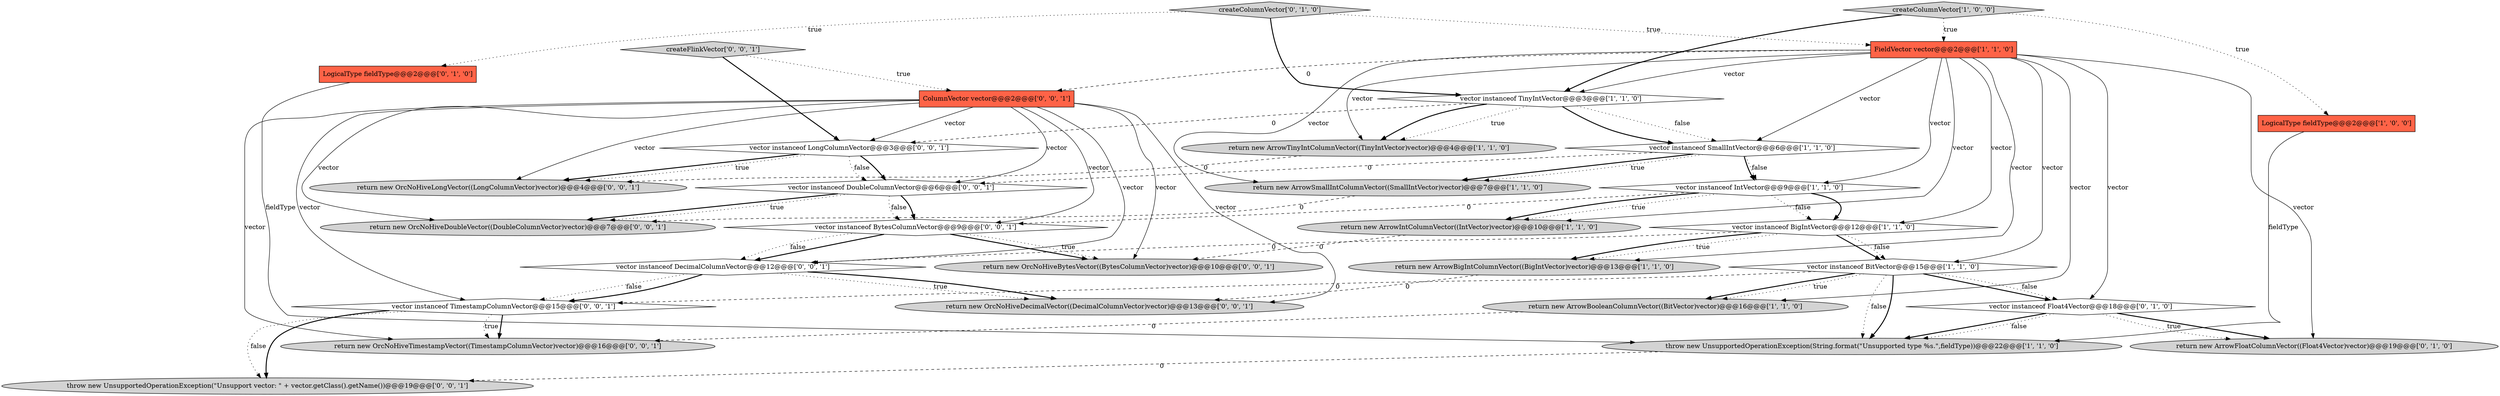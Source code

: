 digraph {
22 [style = filled, label = "return new OrcNoHiveLongVector((LongColumnVector)vector)@@@4@@@['0', '0', '1']", fillcolor = lightgray, shape = ellipse image = "AAA0AAABBB3BBB"];
18 [style = filled, label = "vector instanceof BytesColumnVector@@@9@@@['0', '0', '1']", fillcolor = white, shape = diamond image = "AAA0AAABBB3BBB"];
19 [style = filled, label = "vector instanceof DoubleColumnVector@@@6@@@['0', '0', '1']", fillcolor = white, shape = diamond image = "AAA0AAABBB3BBB"];
20 [style = filled, label = "return new OrcNoHiveBytesVector((BytesColumnVector)vector)@@@10@@@['0', '0', '1']", fillcolor = lightgray, shape = ellipse image = "AAA0AAABBB3BBB"];
27 [style = filled, label = "vector instanceof DecimalColumnVector@@@12@@@['0', '0', '1']", fillcolor = white, shape = diamond image = "AAA0AAABBB3BBB"];
9 [style = filled, label = "return new ArrowSmallIntColumnVector((SmallIntVector)vector)@@@7@@@['1', '1', '0']", fillcolor = lightgray, shape = ellipse image = "AAA0AAABBB1BBB"];
5 [style = filled, label = "vector instanceof BitVector@@@15@@@['1', '1', '0']", fillcolor = white, shape = diamond image = "AAA0AAABBB1BBB"];
8 [style = filled, label = "throw new UnsupportedOperationException(String.format(\"Unsupported type %s.\",fieldType))@@@22@@@['1', '1', '0']", fillcolor = lightgray, shape = ellipse image = "AAA0AAABBB1BBB"];
14 [style = filled, label = "vector instanceof Float4Vector@@@18@@@['0', '1', '0']", fillcolor = white, shape = diamond image = "AAA1AAABBB2BBB"];
12 [style = filled, label = "FieldVector vector@@@2@@@['1', '1', '0']", fillcolor = tomato, shape = box image = "AAA0AAABBB1BBB"];
2 [style = filled, label = "vector instanceof SmallIntVector@@@6@@@['1', '1', '0']", fillcolor = white, shape = diamond image = "AAA0AAABBB1BBB"];
24 [style = filled, label = "createFlinkVector['0', '0', '1']", fillcolor = lightgray, shape = diamond image = "AAA0AAABBB3BBB"];
6 [style = filled, label = "vector instanceof BigIntVector@@@12@@@['1', '1', '0']", fillcolor = white, shape = diamond image = "AAA0AAABBB1BBB"];
23 [style = filled, label = "vector instanceof TimestampColumnVector@@@15@@@['0', '0', '1']", fillcolor = white, shape = diamond image = "AAA0AAABBB3BBB"];
3 [style = filled, label = "return new ArrowTinyIntColumnVector((TinyIntVector)vector)@@@4@@@['1', '1', '0']", fillcolor = lightgray, shape = ellipse image = "AAA0AAABBB1BBB"];
15 [style = filled, label = "LogicalType fieldType@@@2@@@['0', '1', '0']", fillcolor = tomato, shape = box image = "AAA0AAABBB2BBB"];
29 [style = filled, label = "return new OrcNoHiveTimestampVector((TimestampColumnVector)vector)@@@16@@@['0', '0', '1']", fillcolor = lightgray, shape = ellipse image = "AAA0AAABBB3BBB"];
28 [style = filled, label = "return new OrcNoHiveDecimalVector((DecimalColumnVector)vector)@@@13@@@['0', '0', '1']", fillcolor = lightgray, shape = ellipse image = "AAA0AAABBB3BBB"];
11 [style = filled, label = "return new ArrowBigIntColumnVector((BigIntVector)vector)@@@13@@@['1', '1', '0']", fillcolor = lightgray, shape = ellipse image = "AAA0AAABBB1BBB"];
13 [style = filled, label = "return new ArrowBooleanColumnVector((BitVector)vector)@@@16@@@['1', '1', '0']", fillcolor = lightgray, shape = ellipse image = "AAA0AAABBB1BBB"];
26 [style = filled, label = "vector instanceof LongColumnVector@@@3@@@['0', '0', '1']", fillcolor = white, shape = diamond image = "AAA0AAABBB3BBB"];
1 [style = filled, label = "createColumnVector['1', '0', '0']", fillcolor = lightgray, shape = diamond image = "AAA0AAABBB1BBB"];
0 [style = filled, label = "vector instanceof TinyIntVector@@@3@@@['1', '1', '0']", fillcolor = white, shape = diamond image = "AAA0AAABBB1BBB"];
30 [style = filled, label = "throw new UnsupportedOperationException(\"Unsupport vector: \" + vector.getClass().getName())@@@19@@@['0', '0', '1']", fillcolor = lightgray, shape = ellipse image = "AAA0AAABBB3BBB"];
21 [style = filled, label = "ColumnVector vector@@@2@@@['0', '0', '1']", fillcolor = tomato, shape = box image = "AAA0AAABBB3BBB"];
25 [style = filled, label = "return new OrcNoHiveDoubleVector((DoubleColumnVector)vector)@@@7@@@['0', '0', '1']", fillcolor = lightgray, shape = ellipse image = "AAA0AAABBB3BBB"];
10 [style = filled, label = "LogicalType fieldType@@@2@@@['1', '0', '0']", fillcolor = tomato, shape = box image = "AAA0AAABBB1BBB"];
16 [style = filled, label = "createColumnVector['0', '1', '0']", fillcolor = lightgray, shape = diamond image = "AAA0AAABBB2BBB"];
7 [style = filled, label = "return new ArrowIntColumnVector((IntVector)vector)@@@10@@@['1', '1', '0']", fillcolor = lightgray, shape = ellipse image = "AAA0AAABBB1BBB"];
4 [style = filled, label = "vector instanceof IntVector@@@9@@@['1', '1', '0']", fillcolor = white, shape = diamond image = "AAA0AAABBB1BBB"];
17 [style = filled, label = "return new ArrowFloatColumnVector((Float4Vector)vector)@@@19@@@['0', '1', '0']", fillcolor = lightgray, shape = ellipse image = "AAA1AAABBB2BBB"];
23->30 [style = bold, label=""];
5->14 [style = bold, label=""];
4->6 [style = bold, label=""];
18->20 [style = bold, label=""];
2->4 [style = bold, label=""];
12->7 [style = solid, label="vector"];
4->7 [style = dotted, label="true"];
16->0 [style = bold, label=""];
21->23 [style = solid, label="vector"];
16->15 [style = dotted, label="true"];
5->13 [style = bold, label=""];
12->3 [style = solid, label="vector"];
12->4 [style = solid, label="vector"];
14->8 [style = bold, label=""];
6->5 [style = bold, label=""];
12->5 [style = solid, label="vector"];
6->27 [style = dashed, label="0"];
21->27 [style = solid, label="vector"];
27->28 [style = dotted, label="true"];
23->29 [style = bold, label=""];
6->11 [style = dotted, label="true"];
26->22 [style = bold, label=""];
14->17 [style = bold, label=""];
18->20 [style = dotted, label="true"];
0->2 [style = dotted, label="false"];
3->22 [style = dashed, label="0"];
27->28 [style = bold, label=""];
6->11 [style = bold, label=""];
27->23 [style = dotted, label="false"];
21->26 [style = solid, label="vector"];
21->19 [style = solid, label="vector"];
26->19 [style = bold, label=""];
4->6 [style = dotted, label="false"];
2->19 [style = dashed, label="0"];
9->25 [style = dashed, label="0"];
26->19 [style = dotted, label="false"];
12->6 [style = solid, label="vector"];
21->18 [style = solid, label="vector"];
23->29 [style = dotted, label="true"];
18->27 [style = bold, label=""];
26->22 [style = dotted, label="true"];
19->18 [style = bold, label=""];
5->8 [style = dotted, label="false"];
24->26 [style = bold, label=""];
12->13 [style = solid, label="vector"];
11->28 [style = dashed, label="0"];
1->0 [style = bold, label=""];
14->17 [style = dotted, label="true"];
19->18 [style = dotted, label="false"];
0->26 [style = dashed, label="0"];
4->7 [style = bold, label=""];
5->8 [style = bold, label=""];
10->8 [style = solid, label="fieldType"];
18->27 [style = dotted, label="false"];
21->25 [style = solid, label="vector"];
5->14 [style = dotted, label="false"];
0->3 [style = dotted, label="true"];
12->2 [style = solid, label="vector"];
0->3 [style = bold, label=""];
21->28 [style = solid, label="vector"];
12->0 [style = solid, label="vector"];
12->21 [style = dashed, label="0"];
19->25 [style = bold, label=""];
2->9 [style = bold, label=""];
21->29 [style = solid, label="vector"];
6->5 [style = dotted, label="false"];
1->12 [style = dotted, label="true"];
13->29 [style = dashed, label="0"];
12->17 [style = solid, label="vector"];
19->25 [style = dotted, label="true"];
4->18 [style = dashed, label="0"];
12->11 [style = solid, label="vector"];
12->14 [style = solid, label="vector"];
1->10 [style = dotted, label="true"];
21->22 [style = solid, label="vector"];
21->20 [style = solid, label="vector"];
12->9 [style = solid, label="vector"];
23->30 [style = dotted, label="false"];
7->20 [style = dashed, label="0"];
2->9 [style = dotted, label="true"];
27->23 [style = bold, label=""];
5->13 [style = dotted, label="true"];
15->8 [style = solid, label="fieldType"];
24->21 [style = dotted, label="true"];
8->30 [style = dashed, label="0"];
16->12 [style = dotted, label="true"];
2->4 [style = dotted, label="false"];
5->23 [style = dashed, label="0"];
14->8 [style = dotted, label="false"];
0->2 [style = bold, label=""];
}
